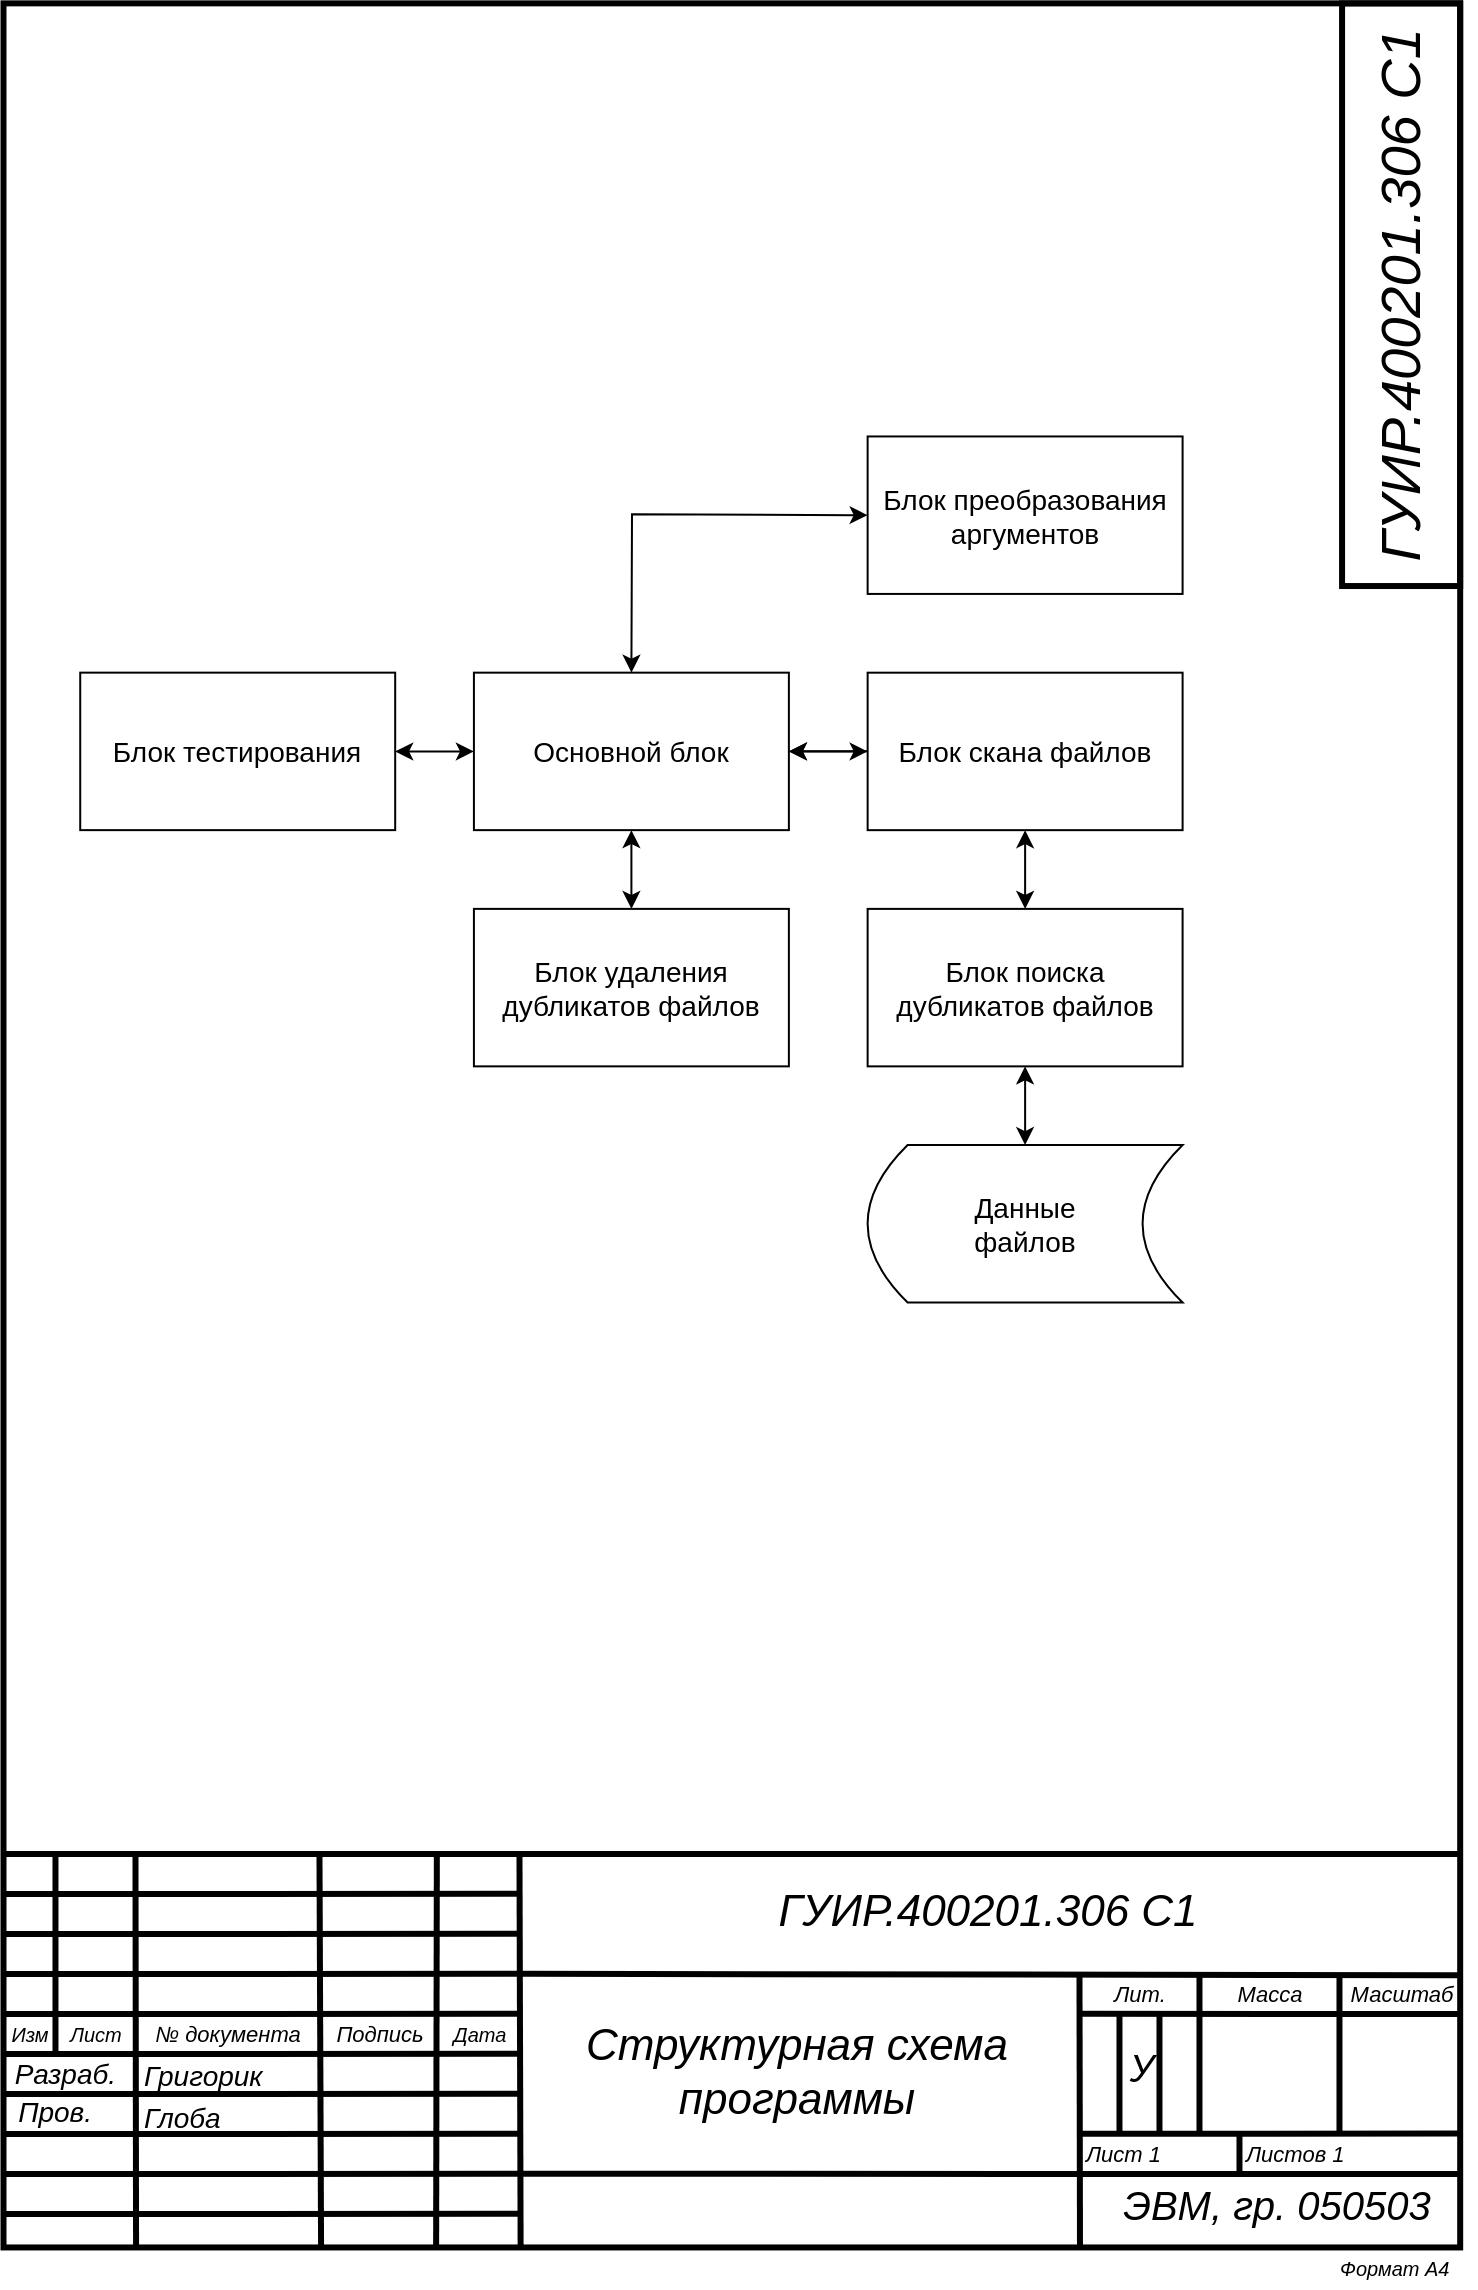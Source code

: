 <mxfile version="13.9.9" type="device"><diagram id="C5RBs43oDa-KdzZeNtuy" name="Page-1"><mxGraphModel dx="1086" dy="806" grid="1" gridSize="19.685" guides="1" tooltips="1" connect="1" arrows="1" fold="1" page="1" pageScale="1" pageWidth="827" pageHeight="1169" math="0" shadow="0"><root><mxCell id="WIyWlLk6GJQsqaUBKTNV-0"/><mxCell id="WIyWlLk6GJQsqaUBKTNV-1" parent="WIyWlLk6GJQsqaUBKTNV-0"/><mxCell id="9csKFn49-dGpy7v1i0Ji-0" value="" style="rounded=0;whiteSpace=wrap;html=1;strokeWidth=3;fillColor=none;" parent="WIyWlLk6GJQsqaUBKTNV-1" vertex="1"><mxGeometry x="79.75" y="19.68" width="728.34" height="1122.05" as="geometry"/></mxCell><mxCell id="9csKFn49-dGpy7v1i0Ji-1" value="&lt;i style=&quot;font-family: &amp;#34;arial&amp;#34; ; font-weight: 400 ; letter-spacing: normal ; text-align: right ; text-indent: 0px ; text-transform: none ; word-spacing: 0px&quot;&gt;&lt;font style=&quot;font-size: 10px&quot;&gt;Формат А4&lt;/font&gt;&lt;/i&gt;" style="text;whiteSpace=wrap;html=1;fontSize=7;fontFamily=Verdana;labelBackgroundColor=none;verticalAlign=middle;" parent="WIyWlLk6GJQsqaUBKTNV-1" vertex="1"><mxGeometry x="745.74" y="1141.73" width="59.05" height="19.68" as="geometry"/></mxCell><mxCell id="9csKFn49-dGpy7v1i0Ji-2" style="vsdxID=165;edgeStyle=none;startArrow=none;endArrow=none;startSize=5;endSize=5;strokeWidth=3;strokeColor=#000000;spacingTop=-1;spacingBottom=-1;spacingLeft=-1;spacingRight=-1;verticalAlign=middle;html=1;labelBackgroundColor=#ffffff;rounded=0;" parent="WIyWlLk6GJQsqaUBKTNV-1" edge="1"><mxGeometry relative="1" as="geometry"><Array as="points"/><mxPoint x="105.74" y="944.88" as="sourcePoint"/><mxPoint x="105.74" y="1044.88" as="targetPoint"/></mxGeometry></mxCell><mxCell id="9csKFn49-dGpy7v1i0Ji-3" style="vsdxID=163;edgeStyle=none;startArrow=none;endArrow=none;startSize=5;endSize=5;strokeColor=#000000;spacingTop=-1;spacingBottom=-1;spacingLeft=-1;spacingRight=-1;verticalAlign=middle;html=1;labelBackgroundColor=#ffffff;rounded=0;strokeWidth=3;" parent="WIyWlLk6GJQsqaUBKTNV-1" edge="1"><mxGeometry relative="1" as="geometry"><mxPoint as="offset"/><Array as="points"/><mxPoint x="80.01" y="1125" as="sourcePoint"/><mxPoint x="337.74" y="1124.88" as="targetPoint"/></mxGeometry></mxCell><mxCell id="9csKFn49-dGpy7v1i0Ji-4" style="vsdxID=162;edgeStyle=none;startArrow=none;endArrow=none;startSize=5;endSize=5;strokeColor=#000000;spacingTop=-1;spacingBottom=-1;spacingLeft=-1;spacingRight=-1;verticalAlign=middle;html=1;labelBackgroundColor=#ffffff;rounded=0;strokeWidth=3;" parent="WIyWlLk6GJQsqaUBKTNV-1" edge="1"><mxGeometry relative="1" as="geometry"><mxPoint as="offset"/><Array as="points"/><mxPoint x="80.01" y="1105" as="sourcePoint"/><mxPoint x="338.74" y="1104.88" as="targetPoint"/></mxGeometry></mxCell><mxCell id="9csKFn49-dGpy7v1i0Ji-5" style="vsdxID=161;edgeStyle=none;startArrow=none;endArrow=none;startSize=5;endSize=5;strokeColor=#000000;spacingTop=-1;spacingBottom=-1;spacingLeft=-1;spacingRight=-1;verticalAlign=middle;html=1;labelBackgroundColor=#ffffff;rounded=0;strokeWidth=3;" parent="WIyWlLk6GJQsqaUBKTNV-1" edge="1"><mxGeometry relative="1" as="geometry"><mxPoint as="offset"/><Array as="points"/><mxPoint x="80.01" y="1085" as="sourcePoint"/><mxPoint x="337.74" y="1084.88" as="targetPoint"/></mxGeometry></mxCell><mxCell id="9csKFn49-dGpy7v1i0Ji-6" style="vsdxID=160;edgeStyle=none;startArrow=none;endArrow=none;startSize=5;endSize=5;strokeColor=#000000;spacingTop=-1;spacingBottom=-1;spacingLeft=-1;spacingRight=-1;verticalAlign=middle;html=1;labelBackgroundColor=#ffffff;rounded=0;strokeWidth=3;" parent="WIyWlLk6GJQsqaUBKTNV-1" edge="1"><mxGeometry relative="1" as="geometry"><mxPoint as="offset"/><Array as="points"/><mxPoint x="80.01" y="1065" as="sourcePoint"/><mxPoint x="337.74" y="1064.88" as="targetPoint"/></mxGeometry></mxCell><mxCell id="9csKFn49-dGpy7v1i0Ji-7" style="vsdxID=159;edgeStyle=none;startArrow=none;endArrow=none;startSize=5;endSize=5;strokeWidth=3;strokeColor=#000000;spacingTop=-1;spacingBottom=-1;spacingLeft=-1;spacingRight=-1;verticalAlign=middle;html=1;labelBackgroundColor=#ffffff;rounded=0;" parent="WIyWlLk6GJQsqaUBKTNV-1" edge="1"><mxGeometry relative="1" as="geometry"><mxPoint as="offset"/><Array as="points"/><mxPoint x="80.01" y="1045" as="sourcePoint"/><mxPoint x="337.74" y="1044.88" as="targetPoint"/></mxGeometry></mxCell><mxCell id="9csKFn49-dGpy7v1i0Ji-8" style="vsdxID=158;edgeStyle=none;startArrow=none;endArrow=none;startSize=5;endSize=5;strokeWidth=3;strokeColor=#000000;spacingTop=-1;spacingBottom=-1;spacingLeft=-1;spacingRight=-1;verticalAlign=middle;html=1;labelBackgroundColor=#ffffff;rounded=0;" parent="WIyWlLk6GJQsqaUBKTNV-1" edge="1"><mxGeometry relative="1" as="geometry"><mxPoint as="offset"/><Array as="points"/><mxPoint x="80.01" y="1025" as="sourcePoint"/><mxPoint x="337.74" y="1024.88" as="targetPoint"/></mxGeometry></mxCell><mxCell id="9csKFn49-dGpy7v1i0Ji-9" style="vsdxID=157;edgeStyle=none;startArrow=none;endArrow=none;startSize=5;endSize=5;strokeColor=#000000;spacingTop=-1;spacingBottom=-1;spacingLeft=-1;spacingRight=-1;verticalAlign=middle;html=1;labelBackgroundColor=#ffffff;rounded=0;strokeWidth=3;" parent="WIyWlLk6GJQsqaUBKTNV-1" edge="1"><mxGeometry relative="1" as="geometry"><mxPoint as="offset"/><Array as="points"/><mxPoint x="80.01" y="1005" as="sourcePoint"/><mxPoint x="337.74" y="1004.88" as="targetPoint"/></mxGeometry></mxCell><mxCell id="9csKFn49-dGpy7v1i0Ji-10" style="vsdxID=156;edgeStyle=none;startArrow=none;endArrow=none;startSize=5;endSize=5;strokeColor=#000000;spacingTop=-1;spacingBottom=-1;spacingLeft=-1;spacingRight=-1;verticalAlign=middle;html=1;labelBackgroundColor=#ffffff;rounded=0;strokeWidth=3;" parent="WIyWlLk6GJQsqaUBKTNV-1" edge="1"><mxGeometry relative="1" as="geometry"><mxPoint as="offset"/><Array as="points"/><mxPoint x="80.01" y="985" as="sourcePoint"/><mxPoint x="337.74" y="984.88" as="targetPoint"/></mxGeometry></mxCell><mxCell id="9csKFn49-dGpy7v1i0Ji-11" style="vsdxID=155;edgeStyle=none;startArrow=none;endArrow=none;startSize=5;endSize=5;strokeColor=#000000;spacingTop=-1;spacingBottom=-1;spacingLeft=-1;spacingRight=-1;verticalAlign=middle;html=1;labelBackgroundColor=#ffffff;rounded=0;strokeWidth=3;" parent="WIyWlLk6GJQsqaUBKTNV-1" edge="1"><mxGeometry relative="1" as="geometry"><mxPoint as="offset"/><Array as="points"/><mxPoint x="80.01" y="965" as="sourcePoint"/><mxPoint x="337.74" y="964.88" as="targetPoint"/></mxGeometry></mxCell><mxCell id="9csKFn49-dGpy7v1i0Ji-12" style="vsdxID=154;edgeStyle=none;startArrow=none;endArrow=none;startSize=5;endSize=5;strokeWidth=3;strokeColor=#000000;spacingTop=-1;spacingBottom=-1;spacingLeft=-1;spacingRight=-1;verticalAlign=middle;html=1;labelBackgroundColor=#ffffff;rounded=0;entryX=0.091;entryY=1;entryDx=0;entryDy=0;entryPerimeter=0;" parent="WIyWlLk6GJQsqaUBKTNV-1" target="9csKFn49-dGpy7v1i0Ji-0" edge="1"><mxGeometry relative="1" as="geometry"><Array as="points"/><mxPoint x="145.74" y="944.88" as="sourcePoint"/><mxPoint x="146.01" y="1150" as="targetPoint"/></mxGeometry></mxCell><mxCell id="9csKFn49-dGpy7v1i0Ji-13" style="vsdxID=153;edgeStyle=none;startArrow=none;endArrow=none;startSize=5;endSize=5;strokeWidth=3;strokeColor=#000000;spacingTop=-1;spacingBottom=-1;spacingLeft=-1;spacingRight=-1;verticalAlign=middle;html=1;labelBackgroundColor=#ffffff;rounded=0;entryX=0.218;entryY=0.999;entryDx=0;entryDy=0;entryPerimeter=0;" parent="WIyWlLk6GJQsqaUBKTNV-1" target="9csKFn49-dGpy7v1i0Ji-0" edge="1"><mxGeometry relative="1" as="geometry"><Array as="points"/><mxPoint x="237.74" y="944.88" as="sourcePoint"/><mxPoint x="238.01" y="1147" as="targetPoint"/></mxGeometry></mxCell><mxCell id="9csKFn49-dGpy7v1i0Ji-14" style="vsdxID=152;edgeStyle=none;startArrow=none;endArrow=none;startSize=5;endSize=5;strokeWidth=3;strokeColor=#000000;spacingTop=-1;spacingBottom=-1;spacingLeft=-1;spacingRight=-1;verticalAlign=middle;html=1;labelBackgroundColor=#ffffff;rounded=0;entryX=0.297;entryY=1;entryDx=0;entryDy=0;entryPerimeter=0;" parent="WIyWlLk6GJQsqaUBKTNV-1" target="9csKFn49-dGpy7v1i0Ji-0" edge="1"><mxGeometry relative="1" as="geometry"><Array as="points"/><mxPoint x="296.42" y="944.88" as="sourcePoint"/><mxPoint x="296.01" y="1150" as="targetPoint"/></mxGeometry></mxCell><mxCell id="9csKFn49-dGpy7v1i0Ji-15" style="vsdxID=151;edgeStyle=none;startArrow=none;endArrow=none;startSize=5;endSize=5;strokeWidth=3;strokeColor=#000000;spacingTop=-1;spacingBottom=-1;spacingLeft=-1;spacingRight=-1;verticalAlign=middle;html=1;labelBackgroundColor=#ffffff;rounded=0;" parent="WIyWlLk6GJQsqaUBKTNV-1" edge="1"><mxGeometry relative="1" as="geometry"><Array as="points"/><mxPoint x="747.74" y="1004.88" as="sourcePoint"/><mxPoint x="747.74" y="1084.88" as="targetPoint"/></mxGeometry></mxCell><mxCell id="9csKFn49-dGpy7v1i0Ji-16" style="vsdxID=150;edgeStyle=none;startArrow=none;endArrow=none;startSize=5;endSize=5;strokeWidth=3;strokeColor=#000000;spacingTop=-1;spacingBottom=-1;spacingLeft=-1;spacingRight=-1;verticalAlign=middle;html=1;labelBackgroundColor=#ffffff;rounded=0;" parent="WIyWlLk6GJQsqaUBKTNV-1" edge="1"><mxGeometry relative="1" as="geometry"><Array as="points"/><mxPoint x="697.74" y="1084.88" as="sourcePoint"/><mxPoint x="697.74" y="1104.88" as="targetPoint"/></mxGeometry></mxCell><mxCell id="9csKFn49-dGpy7v1i0Ji-17" style="vsdxID=149;edgeStyle=none;startArrow=none;endArrow=none;startSize=5;endSize=5;strokeColor=#000000;spacingTop=-1;spacingBottom=-1;spacingLeft=-1;spacingRight=-1;verticalAlign=middle;html=1;labelBackgroundColor=#ffffff;rounded=0;strokeWidth=3;" parent="WIyWlLk6GJQsqaUBKTNV-1" edge="1"><mxGeometry relative="1" as="geometry"><Array as="points"/><mxPoint x="657.74" y="1024.88" as="sourcePoint"/><mxPoint x="657.74" y="1084.88" as="targetPoint"/></mxGeometry></mxCell><mxCell id="9csKFn49-dGpy7v1i0Ji-18" style="vsdxID=148;edgeStyle=none;startArrow=none;endArrow=none;startSize=5;endSize=5;strokeColor=#000000;spacingTop=-1;spacingBottom=-1;spacingLeft=-1;spacingRight=-1;verticalAlign=middle;html=1;labelBackgroundColor=#ffffff;rounded=0;strokeWidth=3;" parent="WIyWlLk6GJQsqaUBKTNV-1" edge="1"><mxGeometry relative="1" as="geometry"><Array as="points"/><mxPoint x="637.74" y="1024.88" as="sourcePoint"/><mxPoint x="637.74" y="1084.88" as="targetPoint"/></mxGeometry></mxCell><mxCell id="9csKFn49-dGpy7v1i0Ji-19" style="vsdxID=147;edgeStyle=none;startArrow=none;endArrow=none;startSize=5;endSize=5;strokeWidth=3;strokeColor=#000000;spacingTop=-1;spacingBottom=-1;spacingLeft=-1;spacingRight=-1;verticalAlign=middle;html=1;labelBackgroundColor=#ffffff;rounded=0;" parent="WIyWlLk6GJQsqaUBKTNV-1" edge="1"><mxGeometry relative="1" as="geometry"><Array as="points"/><mxPoint x="677.74" y="1004.88" as="sourcePoint"/><mxPoint x="677.74" y="1084.88" as="targetPoint"/></mxGeometry></mxCell><mxCell id="9csKFn49-dGpy7v1i0Ji-20" style="vsdxID=146;edgeStyle=none;startArrow=none;endArrow=none;startSize=5;endSize=5;strokeWidth=3;strokeColor=#000000;spacingTop=-1;spacingBottom=-1;spacingLeft=-1;spacingRight=-1;verticalAlign=middle;html=1;labelBackgroundColor=#ffffff;rounded=0;entryX=0.929;entryY=-0.131;entryDx=0;entryDy=0;entryPerimeter=0;" parent="WIyWlLk6GJQsqaUBKTNV-1" target="9csKFn49-dGpy7v1i0Ji-35" edge="1"><mxGeometry relative="1" as="geometry"><mxPoint as="offset"/><Array as="points"/><mxPoint x="617.74" y="1084.88" as="sourcePoint"/><mxPoint x="817.74" y="1084.88" as="targetPoint"/></mxGeometry></mxCell><mxCell id="9csKFn49-dGpy7v1i0Ji-21" style="vsdxID=145;edgeStyle=none;startArrow=none;endArrow=none;startSize=5;endSize=5;strokeWidth=3;strokeColor=#000000;spacingTop=-1;spacingBottom=-1;spacingLeft=-1;spacingRight=-1;verticalAlign=middle;html=1;labelBackgroundColor=#ffffff;rounded=0;" parent="WIyWlLk6GJQsqaUBKTNV-1" edge="1"><mxGeometry relative="1" as="geometry"><mxPoint as="offset"/><Array as="points"/><mxPoint x="617.74" y="1024.88" as="sourcePoint"/><mxPoint x="808.01" y="1025" as="targetPoint"/></mxGeometry></mxCell><mxCell id="9csKFn49-dGpy7v1i0Ji-22" style="vsdxID=144;edgeStyle=none;startArrow=none;endArrow=none;startSize=5;endSize=5;strokeWidth=3;strokeColor=#000000;spacingTop=-1;spacingBottom=-1;spacingLeft=-1;spacingRight=-1;verticalAlign=middle;html=1;labelBackgroundColor=#ffffff;rounded=0;entryX=0.739;entryY=0.999;entryDx=0;entryDy=0;entryPerimeter=0;" parent="WIyWlLk6GJQsqaUBKTNV-1" target="9csKFn49-dGpy7v1i0Ji-0" edge="1"><mxGeometry relative="1" as="geometry"><Array as="points"/><mxPoint x="617.74" y="1004.88" as="sourcePoint"/><mxPoint x="618.01" y="1150" as="targetPoint"/></mxGeometry></mxCell><mxCell id="9csKFn49-dGpy7v1i0Ji-23" style="vsdxID=143;edgeStyle=none;startArrow=none;endArrow=none;startSize=5;endSize=5;strokeWidth=3;strokeColor=#000000;spacingTop=-1;spacingBottom=-1;spacingLeft=-1;spacingRight=-1;verticalAlign=middle;html=1;labelBackgroundColor=#ffffff;rounded=0;" parent="WIyWlLk6GJQsqaUBKTNV-1" edge="1"><mxGeometry relative="1" as="geometry"><Array as="points"/><mxPoint x="808.01" y="1105" as="sourcePoint"/><mxPoint x="338.74" y="1104.88" as="targetPoint"/></mxGeometry></mxCell><mxCell id="9csKFn49-dGpy7v1i0Ji-24" style="vsdxID=142;edgeStyle=none;startArrow=none;endArrow=none;startSize=5;endSize=5;strokeWidth=3;strokeColor=#000000;spacingTop=-1;spacingBottom=-1;spacingLeft=-1;spacingRight=-1;verticalAlign=middle;html=1;labelBackgroundColor=#ffffff;rounded=0;entryX=0.355;entryY=1;entryDx=0;entryDy=0;entryPerimeter=0;" parent="WIyWlLk6GJQsqaUBKTNV-1" target="9csKFn49-dGpy7v1i0Ji-0" edge="1"><mxGeometry relative="1" as="geometry"><Array as="points"/><mxPoint x="337.74" y="944.88" as="sourcePoint"/><mxPoint x="338.01" y="1150" as="targetPoint"/></mxGeometry></mxCell><mxCell id="9csKFn49-dGpy7v1i0Ji-25" style="vsdxID=141;edgeStyle=none;startArrow=none;endArrow=none;startSize=5;endSize=5;strokeWidth=3;strokeColor=#000000;spacingTop=-1;spacingBottom=-1;spacingLeft=-1;spacingRight=-1;verticalAlign=middle;html=1;labelBackgroundColor=#ffffff;rounded=0;exitX=0.998;exitY=1.028;exitDx=0;exitDy=0;exitPerimeter=0;" parent="WIyWlLk6GJQsqaUBKTNV-1" source="9csKFn49-dGpy7v1i0Ji-43" edge="1"><mxGeometry relative="1" as="geometry"><Array as="points"/><mxPoint x="817.74" y="1004.88" as="sourcePoint"/><mxPoint x="337.74" y="1004.88" as="targetPoint"/></mxGeometry></mxCell><mxCell id="9csKFn49-dGpy7v1i0Ji-26" value="&lt;font style=&quot;font-family: &amp;#34;arial&amp;#34; ; color: rgb(0 , 0 , 0) ; direction: ltr ; letter-spacing: 0px ; line-height: 120% ; opacity: 1&quot;&gt;&lt;i&gt;&lt;font style=&quot;font-size: 10px&quot;&gt;Изм&lt;/font&gt;&lt;br&gt;&lt;/i&gt;&lt;/font&gt;" style="verticalAlign=middle;align=center;vsdxID=166;fillColor=none;gradientColor=none;shape=stencil(nZBLDoAgDERP0z3SIyjew0SURgSD+Lu9kMZoXLhwN9O+tukAlrNpJg1SzDH4QW/URgNYgZTkjA4UkwJUgGXng+6DX1zLfmoymdXo17xh5zmRJ6Q42BWCfc2oJfdAr+Yv+AP9Cb7OJ3H/2JG1HNGz/84klThPVCc=);strokeColor=none;strokeWidth=3;spacingTop=-1;spacingBottom=-1;spacingLeft=-1;spacingRight=-1;labelBackgroundColor=none;rounded=0;html=1;whiteSpace=wrap;" parent="WIyWlLk6GJQsqaUBKTNV-1" vertex="1"><mxGeometry x="78.74" y="1026.88" width="28" height="16" as="geometry"/></mxCell><mxCell id="9csKFn49-dGpy7v1i0Ji-27" value="&lt;font style=&quot;font-family: &amp;#34;arial&amp;#34; ; color: rgb(0 , 0 , 0) ; direction: ltr ; letter-spacing: 0px ; line-height: 120% ; opacity: 1&quot;&gt;&lt;i&gt;&lt;font style=&quot;font-size: 10px&quot;&gt;Лист&lt;/font&gt;&lt;br&gt;&lt;/i&gt;&lt;/font&gt;" style="verticalAlign=middle;align=center;vsdxID=167;fillColor=none;gradientColor=none;shape=stencil(nZBLDoAgDERP0z3SIyjew0SURgSD+Lu9kMZoXLhwN9O+tukAlrNpJg1SzDH4QW/URgNYgZTkjA4UkwJUgGXng+6DX1zLfmoymdXo17xh5zmRJ6Q42BWCfc2oJfdAr+Yv+AP9Cb7OJ3H/2JG1HNGz/84klThPVCc=);strokeColor=none;strokeWidth=3;spacingTop=-1;spacingBottom=-1;spacingLeft=-1;spacingRight=-1;labelBackgroundColor=none;rounded=0;html=1;whiteSpace=wrap;" parent="WIyWlLk6GJQsqaUBKTNV-1" vertex="1"><mxGeometry x="107.74" y="1026.88" width="36" height="16" as="geometry"/></mxCell><mxCell id="9csKFn49-dGpy7v1i0Ji-28" value="&lt;font style=&quot;font-size:11px;font-family:Arial;color:#000000;direction:ltr;letter-spacing:0px;line-height:120%;opacity:1&quot;&gt;&lt;i&gt;№ документа&lt;br/&gt;&lt;/i&gt;&lt;/font&gt;" style="verticalAlign=middle;align=center;vsdxID=168;fillColor=none;gradientColor=none;shape=stencil(nZBLDoAgDERP0z3SIyjew0SURgSD+Lu9kMZoXLhwN9O+tukAlrNpJg1SzDH4QW/URgNYgZTkjA4UkwJUgGXng+6DX1zLfmoymdXo17xh5zmRJ6Q42BWCfc2oJfdAr+Yv+AP9Cb7OJ3H/2JG1HNGz/84klThPVCc=);strokeColor=none;strokeWidth=3;spacingTop=-1;spacingBottom=-1;spacingLeft=-1;spacingRight=-1;labelBackgroundColor=none;rounded=0;html=1;whiteSpace=wrap;" parent="WIyWlLk6GJQsqaUBKTNV-1" vertex="1"><mxGeometry x="147.74" y="1026.88" width="88" height="16" as="geometry"/></mxCell><mxCell id="9csKFn49-dGpy7v1i0Ji-29" value="&lt;font style=&quot;font-size:11px;font-family:Arial;color:#000000;direction:ltr;letter-spacing:0px;line-height:120%;opacity:1&quot;&gt;&lt;i&gt;Подпись&lt;br/&gt;&lt;/i&gt;&lt;/font&gt;" style="verticalAlign=middle;align=center;vsdxID=169;fillColor=none;gradientColor=none;shape=stencil(nZBLDoAgDERP0z3SIyjew0SURgSD+Lu9kMZoXLhwN9O+tukAlrNpJg1SzDH4QW/URgNYgZTkjA4UkwJUgGXng+6DX1zLfmoymdXo17xh5zmRJ6Q42BWCfc2oJfdAr+Yv+AP9Cb7OJ3H/2JG1HNGz/84klThPVCc=);strokeColor=none;strokeWidth=3;spacingTop=-1;spacingBottom=-1;spacingLeft=-1;spacingRight=-1;labelBackgroundColor=none;rounded=0;html=1;whiteSpace=wrap;" parent="WIyWlLk6GJQsqaUBKTNV-1" vertex="1"><mxGeometry x="239.74" y="1026.88" width="56" height="16" as="geometry"/></mxCell><mxCell id="9csKFn49-dGpy7v1i0Ji-30" value="&lt;font style=&quot;font-family: &amp;#34;arial&amp;#34; ; color: rgb(0 , 0 , 0) ; direction: ltr ; letter-spacing: 0px ; line-height: 120% ; opacity: 1&quot;&gt;&lt;i&gt;&lt;font style=&quot;font-size: 10px&quot;&gt;Дата&lt;/font&gt;&lt;br&gt;&lt;/i&gt;&lt;/font&gt;" style="verticalAlign=middle;align=center;vsdxID=170;fillColor=none;gradientColor=none;shape=stencil(nZBLDoAgDERP0z3SIyjew0SURgSD+Lu9kMZoXLhwN9O+tukAlrNpJg1SzDH4QW/URgNYgZTkjA4UkwJUgGXng+6DX1zLfmoymdXo17xh5zmRJ6Q42BWCfc2oJfdAr+Yv+AP9Cb7OJ3H/2JG1HNGz/84klThPVCc=);strokeColor=none;strokeWidth=3;spacingTop=-1;spacingBottom=-1;spacingLeft=-1;spacingRight=-1;labelBackgroundColor=none;rounded=0;html=1;whiteSpace=wrap;" parent="WIyWlLk6GJQsqaUBKTNV-1" vertex="1"><mxGeometry x="299.74" y="1026.88" width="36" height="16" as="geometry"/></mxCell><mxCell id="9csKFn49-dGpy7v1i0Ji-31" value="&lt;p style=&quot;align:center;margin-left:0;margin-right:0;margin-top:0px;margin-bottom:0px;text-indent:0;valign:middle;direction:ltr;&quot;&gt;&lt;font style=&quot;font-size:11px;font-family:Arial;color:#000000;direction:ltr;letter-spacing:0px;line-height:120%;opacity:1&quot;&gt;&lt;i&gt;Лит&lt;/i&gt;&lt;/font&gt;&lt;font style=&quot;font-size:11px;font-family:Arial;color:#000000;direction:ltr;letter-spacing:0px;line-height:120%;opacity:1&quot;&gt;&lt;i&gt;.&lt;br/&gt;&lt;/i&gt;&lt;/font&gt;&lt;/p&gt;" style="verticalAlign=middle;align=center;vsdxID=171;fillColor=none;gradientColor=none;shape=stencil(nZBLDoAgDERP0z3SIyjew0SURgSD+Lu9kMZoXLhwN9O+tukAlrNpJg1SzDH4QW/URgNYgZTkjA4UkwJUgGXng+6DX1zLfmoymdXo17xh5zmRJ6Q42BWCfc2oJfdAr+Yv+AP9Cb7OJ3H/2JG1HNGz/84klThPVCc=);strokeColor=none;strokeWidth=3;spacingTop=-1;spacingBottom=-1;spacingLeft=-1;spacingRight=-1;labelBackgroundColor=none;rounded=0;html=1;whiteSpace=wrap;" parent="WIyWlLk6GJQsqaUBKTNV-1" vertex="1"><mxGeometry x="619.74" y="1006.88" width="56" height="16" as="geometry"/></mxCell><mxCell id="9csKFn49-dGpy7v1i0Ji-32" value="&lt;font style=&quot;font-size:11px;font-family:Arial;color:#000000;direction:ltr;letter-spacing:0px;line-height:120%;opacity:1&quot;&gt;&lt;i&gt;Масса&lt;br/&gt;&lt;/i&gt;&lt;/font&gt;" style="verticalAlign=middle;align=center;vsdxID=172;fillColor=none;gradientColor=none;shape=stencil(nZBLDoAgDERP0z3SIyjew0SURgSD+Lu9kMZoXLhwN9O+tukAlrNpJg1SzDH4QW/URgNYgZTkjA4UkwJUgGXng+6DX1zLfmoymdXo17xh5zmRJ6Q42BWCfc2oJfdAr+Yv+AP9Cb7OJ3H/2JG1HNGz/84klThPVCc=);strokeColor=none;strokeWidth=3;spacingTop=-1;spacingBottom=-1;spacingLeft=-1;spacingRight=-1;labelBackgroundColor=none;rounded=0;html=1;whiteSpace=wrap;" parent="WIyWlLk6GJQsqaUBKTNV-1" vertex="1"><mxGeometry x="679.74" y="1006.88" width="66" height="16" as="geometry"/></mxCell><mxCell id="9csKFn49-dGpy7v1i0Ji-33" value="&lt;font style=&quot;font-size:11px;font-family:Arial;color:#000000;direction:ltr;letter-spacing:0px;line-height:120%;opacity:1&quot;&gt;&lt;i&gt;Масштаб&lt;br/&gt;&lt;/i&gt;&lt;/font&gt;" style="verticalAlign=middle;align=center;vsdxID=173;fillColor=none;gradientColor=none;shape=stencil(nZBLDoAgDERP0z3SIyjew0SURgSD+Lu9kMZoXLhwN9O+tukAlrNpJg1SzDH4QW/URgNYgZTkjA4UkwJUgGXng+6DX1zLfmoymdXo17xh5zmRJ6Q42BWCfc2oJfdAr+Yv+AP9Cb7OJ3H/2JG1HNGz/84klThPVCc=);strokeColor=none;strokeWidth=3;spacingTop=-1;spacingBottom=-1;spacingLeft=-1;spacingRight=-1;labelBackgroundColor=none;rounded=0;html=1;whiteSpace=wrap;" parent="WIyWlLk6GJQsqaUBKTNV-1" vertex="1"><mxGeometry x="749.74" y="1006.88" width="58.35" height="16" as="geometry"/></mxCell><mxCell id="9csKFn49-dGpy7v1i0Ji-34" value="&lt;p style=&quot;margin-left: 0 ; margin-right: 0 ; margin-top: 0px ; margin-bottom: 0px ; text-indent: 0 ; direction: ltr&quot;&gt;&lt;font style=&quot;font-size: 11px ; font-family: &amp;#34;arial&amp;#34; ; color: #000000 ; direction: ltr ; letter-spacing: 0px ; line-height: 120% ; opacity: 1&quot;&gt;&lt;i&gt;Лист 1&lt;/i&gt;&lt;/font&gt;&lt;font style=&quot;font-size: 11px ; font-family: &amp;#34;arial&amp;#34; ; color: #000000 ; direction: ltr ; letter-spacing: 0px ; line-height: 120% ; opacity: 1&quot;&gt;&lt;i&gt;&amp;nbsp;&lt;br&gt;&lt;/i&gt;&lt;/font&gt;&lt;/p&gt;" style="verticalAlign=middle;align=left;vsdxID=174;fillColor=none;gradientColor=none;shape=stencil(nZBLDoAgDERP0z3SIyjew0SURgSD+Lu9kMZoXLhwN9O+tukAlrNpJg1SzDH4QW/URgNYgZTkjA4UkwJUgGXng+6DX1zLfmoymdXo17xh5zmRJ6Q42BWCfc2oJfdAr+Yv+AP9Cb7OJ3H/2JG1HNGz/84klThPVCc=);strokeColor=none;strokeWidth=3;spacingTop=-1;spacingBottom=-1;spacingLeft=-1;spacingRight=-1;labelBackgroundColor=none;rounded=0;html=1;whiteSpace=wrap;" parent="WIyWlLk6GJQsqaUBKTNV-1" vertex="1"><mxGeometry x="619.74" y="1086.88" width="132.8" height="16" as="geometry"/></mxCell><mxCell id="9csKFn49-dGpy7v1i0Ji-35" value="&lt;p style=&quot;align:left;margin-left:0;margin-right:0;margin-top:0px;margin-bottom:0px;text-indent:0;valign:middle;direction:ltr;&quot;&gt;&lt;font style=&quot;font-size:11px;font-family:Arial;color:#000000;direction:ltr;letter-spacing:0px;line-height:120%;opacity:1&quot;&gt;&lt;i&gt;Листов             1&lt;/i&gt;&lt;/font&gt;&lt;font style=&quot;font-size:11px;font-family:Arial;color:#000000;direction:ltr;letter-spacing:0px;line-height:120%;opacity:1&quot;&gt;&lt;i&gt;&lt;br/&gt;&lt;/i&gt;&lt;/font&gt;&lt;/p&gt;" style="verticalAlign=middle;align=left;vsdxID=175;fillColor=none;gradientColor=none;shape=stencil(nZBLDoAgDERP0z3SIyjew0SURgSD+Lu9kMZoXLhwN9O+tukAlrNpJg1SzDH4QW/URgNYgZTkjA4UkwJUgGXng+6DX1zLfmoymdXo17xh5zmRJ6Q42BWCfc2oJfdAr+Yv+AP9Cb7OJ3H/2JG1HNGz/84klThPVCc=);strokeColor=none;strokeWidth=3;spacingTop=-1;spacingBottom=-1;spacingLeft=-1;spacingRight=-1;labelBackgroundColor=none;rounded=0;html=1;whiteSpace=wrap;" parent="WIyWlLk6GJQsqaUBKTNV-1" vertex="1"><mxGeometry x="699.74" y="1086.88" width="116" height="16" as="geometry"/></mxCell><mxCell id="9csKFn49-dGpy7v1i0Ji-36" value="&lt;p style=&quot;margin-left: 0 ; margin-right: 0 ; margin-top: 0px ; margin-bottom: 0px ; text-indent: 0 ; direction: ltr&quot;&gt;&lt;font style=&quot;font-family: &amp;#34;arial&amp;#34; ; color: rgb(0 , 0 , 0) ; direction: ltr ; letter-spacing: 0px ; line-height: 120% ; opacity: 1&quot;&gt;&lt;i&gt;&lt;font style=&quot;font-size: 14px&quot;&gt;Григорик&lt;/font&gt;&lt;br&gt;&lt;/i&gt;&lt;/font&gt;&lt;/p&gt;" style="verticalAlign=middle;align=left;vsdxID=176;fillColor=none;gradientColor=none;shape=stencil(nZBLDoAgDERP0z3SIyjew0SURgSD+Lu9kMZoXLhwN9O+tukAlrNpJg1SzDH4QW/URgNYgZTkjA4UkwJUgGXng+6DX1zLfmoymdXo17xh5zmRJ6Q42BWCfc2oJfdAr+Yv+AP9Cb7OJ3H/2JG1HNGz/84klThPVCc=);strokeColor=none;strokeWidth=3;spacingTop=-1;spacingBottom=-1;spacingLeft=-1;spacingRight=-1;labelBackgroundColor=none;rounded=0;html=1;whiteSpace=wrap;" parent="WIyWlLk6GJQsqaUBKTNV-1" vertex="1"><mxGeometry x="148.74" y="1043.88" width="88" height="24" as="geometry"/></mxCell><mxCell id="9csKFn49-dGpy7v1i0Ji-37" value="&lt;p style=&quot;align:right;margin-left:0;margin-right:0;margin-top:0px;margin-bottom:0px;text-indent:0;valign:middle;direction:ltr;&quot;&gt;&lt;font style=&quot;font-size:14px;font-family:Arial;color:#000000;direction:ltr;letter-spacing:0px;line-height:120%;opacity:1&quot;&gt;&lt;i&gt;Пров.&lt;br/&gt;&lt;/i&gt;&lt;/font&gt;&lt;/p&gt;" style="verticalAlign=middle;align=right;vsdxID=177;fillColor=none;gradientColor=none;shape=stencil(nZBLDoAgDERP0z3SIyjew0SURgSD+Lu9kMZoXLhwN9O+tukAlrNpJg1SzDH4QW/URgNYgZTkjA4UkwJUgGXng+6DX1zLfmoymdXo17xh5zmRJ6Q42BWCfc2oJfdAr+Yv+AP9Cb7OJ3H/2JG1HNGz/84klThPVCc=);strokeColor=none;strokeWidth=3;spacingTop=-1;spacingBottom=-1;spacingLeft=-1;spacingRight=-1;labelBackgroundColor=none;rounded=0;html=1;whiteSpace=wrap;" parent="WIyWlLk6GJQsqaUBKTNV-1" vertex="1"><mxGeometry x="78.74" y="1062.99" width="46" height="23" as="geometry"/></mxCell><mxCell id="9csKFn49-dGpy7v1i0Ji-38" value="&lt;p style=&quot;margin-left: 0 ; margin-right: 0 ; margin-top: 0px ; margin-bottom: 0px ; text-indent: 0 ; direction: ltr&quot;&gt;&lt;font style=&quot;font-family: &amp;#34;arial&amp;#34; ; color: rgb(0 , 0 , 0) ; direction: ltr ; letter-spacing: 0px ; line-height: 120% ; opacity: 1&quot;&gt;&lt;i&gt;&lt;font style=&quot;font-size: 14px&quot;&gt;Разраб.&lt;/font&gt;&lt;br&gt;&lt;/i&gt;&lt;/font&gt;&lt;/p&gt;" style="verticalAlign=middle;align=right;vsdxID=178;fillColor=none;gradientColor=none;shape=stencil(nZBLDoAgDERP0z3SIyjew0SURgSD+Lu9kMZoXLhwN9O+tukAlrNpJg1SzDH4QW/URgNYgZTkjA4UkwJUgGXng+6DX1zLfmoymdXo17xh5zmRJ6Q42BWCfc2oJfdAr+Yv+AP9Cb7OJ3H/2JG1HNGz/84klThPVCc=);strokeColor=none;strokeWidth=3;spacingTop=-1;spacingBottom=-1;spacingLeft=-1;spacingRight=-1;labelBackgroundColor=none;rounded=0;html=1;whiteSpace=wrap;" parent="WIyWlLk6GJQsqaUBKTNV-1" vertex="1"><mxGeometry x="79.74" y="1046.88" width="57.05" height="17" as="geometry"/></mxCell><mxCell id="9csKFn49-dGpy7v1i0Ji-39" value="&lt;p style=&quot;margin-left: 0 ; margin-right: 0 ; margin-top: 0px ; margin-bottom: 0px ; text-indent: 0 ; direction: ltr&quot;&gt;&lt;font style=&quot;font-family: &amp;#34;arial&amp;#34; ; color: rgb(0 , 0 , 0) ; direction: ltr ; letter-spacing: 0px ; line-height: 120% ; opacity: 1&quot;&gt;&lt;i style=&quot;font-size: 14px&quot;&gt;Глоба&lt;/i&gt;&lt;/font&gt;&lt;/p&gt;" style="verticalAlign=middle;align=left;vsdxID=179;fillColor=none;shape=stencil(nZBLDoAgDERP0z3SIyjew0SURgSD+Lu9kMZoXLhwN9O+tukAlrNpJg1SzDH4QW/URgNYgZTkjA4UkwJUgGXng+6DX1zLfmoymdXo17xh5zmRJ6Q42BWCfc2oJfdAr+Yv+AP9Cb7OJ3H/2JG1HNGz/84klThPVCc=);strokeWidth=3;spacingTop=-1;spacingBottom=-1;spacingLeft=-1;spacingRight=-1;labelBackgroundColor=none;rounded=0;html=1;whiteSpace=wrap;strokeColor=none;" parent="WIyWlLk6GJQsqaUBKTNV-1" vertex="1"><mxGeometry x="148.74" y="1066.88" width="64" height="20" as="geometry"/></mxCell><mxCell id="9csKFn49-dGpy7v1i0Ji-40" value="&lt;p style=&quot;margin-left: 0 ; margin-right: 0 ; margin-top: 0px ; margin-bottom: 0px ; text-indent: 0 ; direction: ltr&quot;&gt;&lt;font style=&quot;font-family: &amp;#34;arial&amp;#34; ; color: rgb(0 , 0 , 0) ; direction: ltr ; letter-spacing: 0px ; line-height: 120% ; opacity: 1&quot; size=&quot;1&quot;&gt;&lt;i style=&quot;font-size: 20px&quot;&gt;ЭВМ, гр. 050503&lt;/i&gt;&lt;/font&gt;&lt;font style=&quot;font-size: 19px ; font-family: &amp;#34;arial&amp;#34; ; color: #000000 ; direction: ltr ; letter-spacing: 0px ; line-height: 120% ; opacity: 1&quot;&gt;&lt;i&gt;&lt;br&gt;&lt;/i&gt;&lt;/font&gt;&lt;/p&gt;" style="verticalAlign=middle;align=center;vsdxID=180;fillColor=none;gradientColor=none;shape=stencil(nZBLDoAgDERP0z3SIyjew0SURgSD+Lu9kMZoXLhwN9O+tukAlrNpJg1SzDH4QW/URgNYgZTkjA4UkwJUgGXng+6DX1zLfmoymdXo17xh5zmRJ6Q42BWCfc2oJfdAr+Yv+AP9Cb7OJ3H/2JG1HNGz/84klThPVCc=);strokeColor=none;strokeWidth=3;spacingTop=-1;spacingBottom=-1;spacingLeft=-1;spacingRight=-1;labelBackgroundColor=none;rounded=0;html=1;whiteSpace=wrap;" parent="WIyWlLk6GJQsqaUBKTNV-1" vertex="1"><mxGeometry x="619.74" y="1102.36" width="193" height="39.37" as="geometry"/></mxCell><mxCell id="9csKFn49-dGpy7v1i0Ji-41" value="&lt;font style=&quot;font-size:19px;font-family:Arial;color:#000000;direction:ltr;letter-spacing:0px;line-height:120%;opacity:1&quot;&gt;&lt;i&gt;У&lt;br/&gt;&lt;/i&gt;&lt;/font&gt;" style="verticalAlign=middle;align=center;vsdxID=441;fillColor=none;gradientColor=none;shape=stencil(nZBLDoAgDERP0z3SIyjew0SURgSD+Lu9kMZoXLhwN9O+tukAlrNpJg1SzDH4QW/URgNYgZTkjA4UkwJUgGXng+6DX1zLfmoymdXo17xh5zmRJ6Q42BWCfc2oJfdAr+Yv+AP9Cb7OJ3H/2JG1HNGz/84klThPVCc=);strokeColor=none;strokeWidth=3;spacingTop=-1;spacingBottom=-1;spacingLeft=-1;spacingRight=-1;labelBackgroundColor=none;rounded=0;html=1;whiteSpace=wrap;" parent="WIyWlLk6GJQsqaUBKTNV-1" vertex="1"><mxGeometry x="638.74" y="1044.88" width="20" height="16" as="geometry"/></mxCell><mxCell id="9csKFn49-dGpy7v1i0Ji-42" value="&lt;font face=&quot;arial&quot;&gt;&lt;span style=&quot;font-size: 22px&quot;&gt;&lt;i&gt;Структурная схема программы&lt;/i&gt;&lt;/span&gt;&lt;/font&gt;" style="text;whiteSpace=wrap;html=1;fontSize=20;fontFamily=Verdana;align=center;labelBackgroundColor=none;verticalAlign=middle;strokeWidth=3;" parent="WIyWlLk6GJQsqaUBKTNV-1" vertex="1"><mxGeometry x="338.74" y="1003.93" width="275" height="100" as="geometry"/></mxCell><mxCell id="9csKFn49-dGpy7v1i0Ji-43" value="&lt;i&gt;&lt;font style=&quot;font-size: 22px&quot;&gt;ГУИР.400201.306 С1&lt;/font&gt;&lt;/i&gt;" style="text;whiteSpace=wrap;align=center;html=1;verticalAlign=middle;" parent="WIyWlLk6GJQsqaUBKTNV-1" vertex="1"><mxGeometry x="335.65" y="944.88" width="472.44" height="59.06" as="geometry"/></mxCell><mxCell id="9csKFn49-dGpy7v1i0Ji-44" value="" style="endArrow=none;html=1;strokeWidth=3;" parent="WIyWlLk6GJQsqaUBKTNV-1" edge="1"><mxGeometry width="50" height="50" relative="1" as="geometry"><mxPoint x="80.01" y="945" as="sourcePoint"/><mxPoint x="808.01" y="945" as="targetPoint"/></mxGeometry></mxCell><mxCell id="9csKFn49-dGpy7v1i0Ji-45" value="&lt;i style=&quot;color: rgb(0 , 0 , 0) ; font-weight: 400 ; letter-spacing: normal ; text-align: center ; text-indent: 0px ; text-transform: none ; word-spacing: 0px ; font-family: &amp;#34;arial&amp;#34; ; font-size: 28px&quot;&gt;ГУИР.400201.306 С1&lt;br&gt;&lt;/i&gt;" style="rounded=0;whiteSpace=wrap;html=1;strokeWidth=3;horizontal=0;fillColor=none;verticalAlign=middle;" parent="WIyWlLk6GJQsqaUBKTNV-1" vertex="1"><mxGeometry x="749.04" y="19.68" width="59.05" height="291.34" as="geometry"/></mxCell><mxCell id="9csKFn49-dGpy7v1i0Ji-46" value="Основной блок" style="rounded=0;whiteSpace=wrap;html=1;fontSize=14;" parent="WIyWlLk6GJQsqaUBKTNV-1" vertex="1"><mxGeometry x="314.96" y="354.33" width="157.48" height="78.74" as="geometry"/></mxCell><mxCell id="9csKFn49-dGpy7v1i0Ji-47" value="Блок преобразования аргументов&lt;span style=&quot;color: rgba(0 , 0 , 0 , 0) ; font-family: monospace ; font-size: 0px&quot;&gt;%3CmxGraphModel%3E%3Croot%3E%3CmxCell%20id%3D%220%22%2F%3E%3CmxCell%20id%3D%221%22%20parent%3D%220%22%2F%3E%3CmxCell%20id%3D%222%22%20value%3D%22%D0%9E%D1%81%D0%BD%D0%BE%D0%B2%D0%BD%D0%BE%D0%B9%20%D0%B1%D0%BB%D0%BE%D0%BA%22%20style%3D%22rounded%3D0%3BwhiteSpace%3Dwrap%3Bhtml%3D1%3BfontSize%3D14%3B%22%20vertex%3D%221%22%20parent%3D%221%22%3E%3CmxGeometry%20x%3D%22314.96%22%20y%3D%22236.22%22%20width%3D%22157.48%22%20height%3D%2278.74%22%20as%3D%22geometry%22%2F%3E%3C%2FmxCell%3E%3C%2Froot%3E%3C%2FmxGraphModel%3E&lt;/span&gt;" style="rounded=0;whiteSpace=wrap;html=1;fontSize=14;" parent="WIyWlLk6GJQsqaUBKTNV-1" vertex="1"><mxGeometry x="511.815" y="236.225" width="157.48" height="78.74" as="geometry"/></mxCell><mxCell id="9csKFn49-dGpy7v1i0Ji-55" value="" style="edgeStyle=orthogonalEdgeStyle;rounded=0;orthogonalLoop=1;jettySize=auto;html=1;fontSize=14;" parent="WIyWlLk6GJQsqaUBKTNV-1" source="9csKFn49-dGpy7v1i0Ji-48" target="9csKFn49-dGpy7v1i0Ji-46" edge="1"><mxGeometry relative="1" as="geometry"/></mxCell><mxCell id="9csKFn49-dGpy7v1i0Ji-48" value="Блок скана файлов" style="rounded=0;whiteSpace=wrap;html=1;fontSize=14;" parent="WIyWlLk6GJQsqaUBKTNV-1" vertex="1"><mxGeometry x="511.82" y="354.34" width="157.48" height="78.74" as="geometry"/></mxCell><mxCell id="9csKFn49-dGpy7v1i0Ji-49" value="" style="endArrow=classic;startArrow=classic;html=1;fontSize=14;exitX=1;exitY=0.5;exitDx=0;exitDy=0;entryX=0;entryY=0.5;entryDx=0;entryDy=0;rounded=0;" parent="WIyWlLk6GJQsqaUBKTNV-1" source="9csKFn49-dGpy7v1i0Ji-46" target="9csKFn49-dGpy7v1i0Ji-48" edge="1"><mxGeometry width="50" height="50" relative="1" as="geometry"><mxPoint x="138" y="463.16" as="sourcePoint"/><mxPoint x="188" y="413.16" as="targetPoint"/></mxGeometry></mxCell><mxCell id="9csKFn49-dGpy7v1i0Ji-53" value="" style="endArrow=classic;startArrow=classic;html=1;fontSize=14;exitX=0.5;exitY=0;exitDx=0;exitDy=0;entryX=0;entryY=0.5;entryDx=0;entryDy=0;rounded=0;" parent="WIyWlLk6GJQsqaUBKTNV-1" source="9csKFn49-dGpy7v1i0Ji-46" target="9csKFn49-dGpy7v1i0Ji-47" edge="1"><mxGeometry width="50" height="50" relative="1" as="geometry"><mxPoint x="492.125" y="472.435" as="sourcePoint"/><mxPoint x="570.865" y="472.435" as="targetPoint"/><Array as="points"><mxPoint x="394" y="275.16"/></Array></mxGeometry></mxCell><mxCell id="9csKFn49-dGpy7v1i0Ji-54" value="Блок поиска дубликатов файлов" style="rounded=0;whiteSpace=wrap;html=1;fontSize=14;" parent="WIyWlLk6GJQsqaUBKTNV-1" vertex="1"><mxGeometry x="511.815" y="472.445" width="157.48" height="78.74" as="geometry"/></mxCell><mxCell id="9csKFn49-dGpy7v1i0Ji-57" value="" style="endArrow=classic;startArrow=classic;html=1;fontSize=14;exitX=0.5;exitY=0;exitDx=0;exitDy=0;entryX=0.5;entryY=1;entryDx=0;entryDy=0;rounded=0;" parent="WIyWlLk6GJQsqaUBKTNV-1" source="9csKFn49-dGpy7v1i0Ji-54" target="9csKFn49-dGpy7v1i0Ji-48" edge="1"><mxGeometry width="50" height="50" relative="1" as="geometry"><mxPoint x="433.085" y="472.445" as="sourcePoint"/><mxPoint x="511.825" y="472.445" as="targetPoint"/></mxGeometry></mxCell><mxCell id="9csKFn49-dGpy7v1i0Ji-61" value="Блок удаления дубликатов файлов" style="rounded=0;whiteSpace=wrap;html=1;fontSize=14;" parent="WIyWlLk6GJQsqaUBKTNV-1" vertex="1"><mxGeometry x="314.96" y="472.44" width="157.48" height="78.74" as="geometry"/></mxCell><mxCell id="9csKFn49-dGpy7v1i0Ji-63" value="" style="endArrow=classic;startArrow=classic;html=1;fontSize=14;exitX=0.5;exitY=0;exitDx=0;exitDy=0;entryX=0.5;entryY=1;entryDx=0;entryDy=0;rounded=0;" parent="WIyWlLk6GJQsqaUBKTNV-1" source="9csKFn49-dGpy7v1i0Ji-61" target="9csKFn49-dGpy7v1i0Ji-46" edge="1"><mxGeometry width="50" height="50" relative="1" as="geometry"><mxPoint x="492.13" y="472.43" as="sourcePoint"/><mxPoint x="492.135" y="433.065" as="targetPoint"/></mxGeometry></mxCell><mxCell id="9csKFn49-dGpy7v1i0Ji-65" value="Данные&lt;br&gt;файлов" style="shape=dataStorage;whiteSpace=wrap;html=1;fixedSize=1;fontSize=14;" parent="WIyWlLk6GJQsqaUBKTNV-1" vertex="1"><mxGeometry x="511.81" y="590.54" width="157.48" height="78.74" as="geometry"/></mxCell><mxCell id="9csKFn49-dGpy7v1i0Ji-68" value="" style="endArrow=classic;startArrow=classic;html=1;fontSize=14;exitX=0.5;exitY=0;exitDx=0;exitDy=0;entryX=0.5;entryY=1;entryDx=0;entryDy=0;rounded=0;" parent="WIyWlLk6GJQsqaUBKTNV-1" source="9csKFn49-dGpy7v1i0Ji-65" target="9csKFn49-dGpy7v1i0Ji-54" edge="1"><mxGeometry width="50" height="50" relative="1" as="geometry"><mxPoint x="649.61" y="531.5" as="sourcePoint"/><mxPoint x="649.615" y="492.135" as="targetPoint"/></mxGeometry></mxCell><mxCell id="9csKFn49-dGpy7v1i0Ji-69" value="Блок тестирования" style="rounded=0;whiteSpace=wrap;html=1;fontSize=14;" parent="WIyWlLk6GJQsqaUBKTNV-1" vertex="1"><mxGeometry x="118.115" y="354.325" width="157.48" height="78.74" as="geometry"/></mxCell><mxCell id="9csKFn49-dGpy7v1i0Ji-71" value="" style="endArrow=classic;startArrow=classic;html=1;fontSize=14;exitX=1;exitY=0.5;exitDx=0;exitDy=0;entryX=0;entryY=0.5;entryDx=0;entryDy=0;rounded=0;" parent="WIyWlLk6GJQsqaUBKTNV-1" source="9csKFn49-dGpy7v1i0Ji-69" target="9csKFn49-dGpy7v1i0Ji-46" edge="1"><mxGeometry width="50" height="50" relative="1" as="geometry"><mxPoint x="610.235" y="610.225" as="sourcePoint"/><mxPoint x="610.24" y="570.87" as="targetPoint"/></mxGeometry></mxCell></root></mxGraphModel></diagram></mxfile>